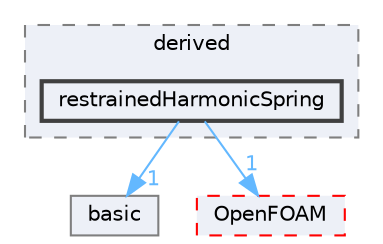 digraph "src/lagrangian/molecularDynamics/potential/tetherPotential/derived/restrainedHarmonicSpring"
{
 // LATEX_PDF_SIZE
  bgcolor="transparent";
  edge [fontname=Helvetica,fontsize=10,labelfontname=Helvetica,labelfontsize=10];
  node [fontname=Helvetica,fontsize=10,shape=box,height=0.2,width=0.4];
  compound=true
  subgraph clusterdir_ef7396bd27856fbdf883f50486c52791 {
    graph [ bgcolor="#edf0f7", pencolor="grey50", label="derived", fontname=Helvetica,fontsize=10 style="filled,dashed", URL="dir_ef7396bd27856fbdf883f50486c52791.html",tooltip=""]
  dir_8710c3440d7e64a674c5a54da6cee74f [label="restrainedHarmonicSpring", fillcolor="#edf0f7", color="grey25", style="filled,bold", URL="dir_8710c3440d7e64a674c5a54da6cee74f.html",tooltip=""];
  }
  dir_a07e024f814fb2e32a467cfe0550bac9 [label="basic", fillcolor="#edf0f7", color="grey50", style="filled", URL="dir_a07e024f814fb2e32a467cfe0550bac9.html",tooltip=""];
  dir_c5473ff19b20e6ec4dfe5c310b3778a8 [label="OpenFOAM", fillcolor="#edf0f7", color="red", style="filled,dashed", URL="dir_c5473ff19b20e6ec4dfe5c310b3778a8.html",tooltip=""];
  dir_8710c3440d7e64a674c5a54da6cee74f->dir_a07e024f814fb2e32a467cfe0550bac9 [headlabel="1", labeldistance=1.5 headhref="dir_003329_000215.html" href="dir_003329_000215.html" color="steelblue1" fontcolor="steelblue1"];
  dir_8710c3440d7e64a674c5a54da6cee74f->dir_c5473ff19b20e6ec4dfe5c310b3778a8 [headlabel="1", labeldistance=1.5 headhref="dir_003329_002695.html" href="dir_003329_002695.html" color="steelblue1" fontcolor="steelblue1"];
}
